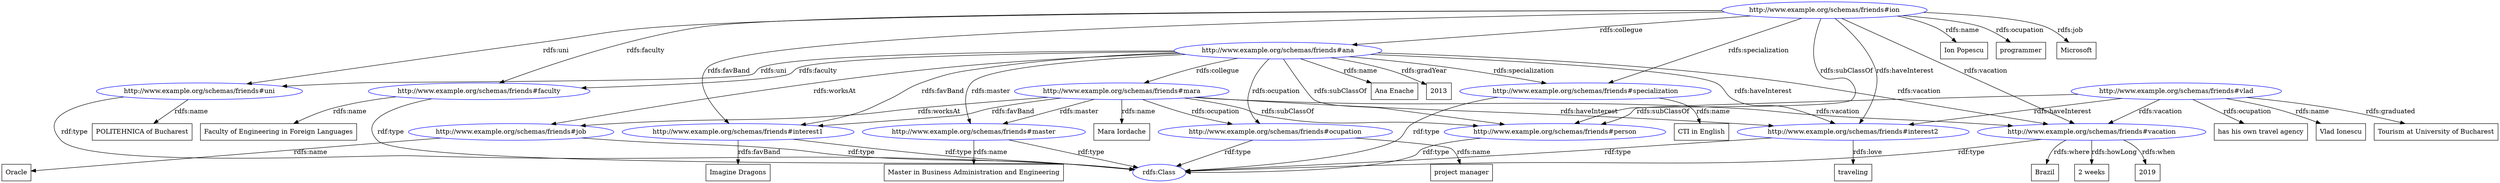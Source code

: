 digraph {
  charset="utf-8";

  // Edges
  "Rhttp://www.example.org/schemas/friends#person" -> "Rhttp://www.w3.org/2000/01/rdf-schema#Class" [label="rdf:type"];
  "Rhttp://www.example.org/schemas/friends#master" -> "Rhttp://www.w3.org/2000/01/rdf-schema#Class" [label="rdf:type"];
  "Rhttp://www.example.org/schemas/friends#master" -> "LMaster in Business Administration and Engineering" [label="rdfs:name"];
  "Rhttp://www.example.org/schemas/friends#uni" -> "Rhttp://www.w3.org/2000/01/rdf-schema#Class" [label="rdf:type"];
  "Rhttp://www.example.org/schemas/friends#uni" -> "LPOLITEHNICA of Bucharest" [label="rdfs:name"];
  "Rhttp://www.example.org/schemas/friends#faculty" -> "Rhttp://www.w3.org/2000/01/rdf-schema#Class" [label="rdf:type"];
  "Rhttp://www.example.org/schemas/friends#faculty" -> "LFaculty of Engineering in Foreign Languages" [label="rdfs:name"];
  "Rhttp://www.example.org/schemas/friends#specialization" -> "Rhttp://www.w3.org/2000/01/rdf-schema#Class" [label="rdf:type"];
  "Rhttp://www.example.org/schemas/friends#specialization" -> "LCTI in English" [label="rdfs:name"];
  "Rhttp://www.example.org/schemas/friends#ocupation" -> "Rhttp://www.w3.org/2000/01/rdf-schema#Class" [label="rdf:type"];
  "Rhttp://www.example.org/schemas/friends#ocupation" -> "Lproject manager" [label="rdfs:name"];
  "Rhttp://www.example.org/schemas/friends#job" -> "Rhttp://www.w3.org/2000/01/rdf-schema#Class" [label="rdf:type"];
  "Rhttp://www.example.org/schemas/friends#job" -> LOracle [label="rdfs:name"];
  "Rhttp://www.example.org/schemas/friends#interest1" -> "Rhttp://www.w3.org/2000/01/rdf-schema#Class" [label="rdf:type"];
  "Rhttp://www.example.org/schemas/friends#interest1" -> "LImagine Dragons" [label="rdfs:favBand"];
  "Rhttp://www.example.org/schemas/friends#interest2" -> "Rhttp://www.w3.org/2000/01/rdf-schema#Class" [label="rdf:type"];
  "Rhttp://www.example.org/schemas/friends#interest2" -> Ltraveling [label="rdfs:love"];
  "Rhttp://www.example.org/schemas/friends#vacation" -> "Rhttp://www.w3.org/2000/01/rdf-schema#Class" [label="rdf:type"];
  "Rhttp://www.example.org/schemas/friends#vacation" -> L2019 [label="rdfs:when"];
  "Rhttp://www.example.org/schemas/friends#vacation" -> LBrazil [label="rdfs:where"];
  "Rhttp://www.example.org/schemas/friends#vacation" -> "L2 weeks" [label="rdfs:howLong"];
  "Rhttp://www.example.org/schemas/friends#ion" -> "Rhttp://www.example.org/schemas/friends#person" [label="rdfs:subClassOf"];
  "Rhttp://www.example.org/schemas/friends#ion" -> "LIon Popescu" [label="rdfs:name"];
  "Rhttp://www.example.org/schemas/friends#ion" -> Lprogrammer [label="rdfs:ocupation"];
  "Rhttp://www.example.org/schemas/friends#ion" -> LMicrosoft [label="rdfs:job"];
  "Rhttp://www.example.org/schemas/friends#ion" -> "Rhttp://www.example.org/schemas/friends#ana" [label="rdfs:collegue"];
  "Rhttp://www.example.org/schemas/friends#ion" -> "Rhttp://www.example.org/schemas/friends#uni" [label="rdfs:uni"];
  "Rhttp://www.example.org/schemas/friends#ion" -> "Rhttp://www.example.org/schemas/friends#faculty" [label="rdfs:faculty"];
  "Rhttp://www.example.org/schemas/friends#ion" -> "Rhttp://www.example.org/schemas/friends#specialization" [label="rdfs:specialization"];
  "Rhttp://www.example.org/schemas/friends#ion" -> "Rhttp://www.example.org/schemas/friends#interest1" [label="rdfs:favBand"];
  "Rhttp://www.example.org/schemas/friends#ion" -> "Rhttp://www.example.org/schemas/friends#interest2" [label="rdfs:haveInterest"];
  "Rhttp://www.example.org/schemas/friends#ion" -> "Rhttp://www.example.org/schemas/friends#vacation" [label="rdfs:vacation"];
  "Rhttp://www.example.org/schemas/friends#ana" -> "Rhttp://www.example.org/schemas/friends#person" [label="rdfs:subClassOf"];
  "Rhttp://www.example.org/schemas/friends#ana" -> "LAna Enache" [label="rdfs:name"];
  "Rhttp://www.example.org/schemas/friends#ana" -> L2013 [label="rdfs:gradYear"];
  "Rhttp://www.example.org/schemas/friends#ana" -> "Rhttp://www.example.org/schemas/friends#mara" [label="rdfs:collegue"];
  "Rhttp://www.example.org/schemas/friends#ana" -> "Rhttp://www.example.org/schemas/friends#uni" [label="rdfs:uni"];
  "Rhttp://www.example.org/schemas/friends#ana" -> "Rhttp://www.example.org/schemas/friends#faculty" [label="rdfs:faculty"];
  "Rhttp://www.example.org/schemas/friends#ana" -> "Rhttp://www.example.org/schemas/friends#specialization" [label="rdfs:specialization"];
  "Rhttp://www.example.org/schemas/friends#ana" -> "Rhttp://www.example.org/schemas/friends#master" [label="rdfs:master"];
  "Rhttp://www.example.org/schemas/friends#ana" -> "Rhttp://www.example.org/schemas/friends#ocupation" [label="rdfs:ocupation"];
  "Rhttp://www.example.org/schemas/friends#ana" -> "Rhttp://www.example.org/schemas/friends#job" [label="rdfs:worksAt"];
  "Rhttp://www.example.org/schemas/friends#ana" -> "Rhttp://www.example.org/schemas/friends#interest1" [label="rdfs:favBand"];
  "Rhttp://www.example.org/schemas/friends#ana" -> "Rhttp://www.example.org/schemas/friends#interest2" [label="rdfs:haveInterest"];
  "Rhttp://www.example.org/schemas/friends#ana" -> "Rhttp://www.example.org/schemas/friends#vacation" [label="rdfs:vacation"];
  "Rhttp://www.example.org/schemas/friends#mara" -> "Rhttp://www.example.org/schemas/friends#person" [label="rdfs:subClassOf"];
  "Rhttp://www.example.org/schemas/friends#mara" -> "LMara Iordache" [label="rdfs:name"];
  "Rhttp://www.example.org/schemas/friends#mara" -> "Rhttp://www.example.org/schemas/friends#master" [label="rdfs:master"];
  "Rhttp://www.example.org/schemas/friends#mara" -> "Rhttp://www.example.org/schemas/friends#ocupation" [label="rdfs:ocupation"];
  "Rhttp://www.example.org/schemas/friends#mara" -> "Rhttp://www.example.org/schemas/friends#job" [label="rdfs:worksAt"];
  "Rhttp://www.example.org/schemas/friends#mara" -> "Rhttp://www.example.org/schemas/friends#interest1" [label="rdfs:favBand"];
  "Rhttp://www.example.org/schemas/friends#mara" -> "Rhttp://www.example.org/schemas/friends#interest2" [label="rdfs:haveInterest"];
  "Rhttp://www.example.org/schemas/friends#mara" -> "Rhttp://www.example.org/schemas/friends#vacation" [label="rdfs:vacation"];
  "Rhttp://www.example.org/schemas/friends#vlad" -> "Rhttp://www.example.org/schemas/friends#person" [label="rdfs:subClassOf"];
  "Rhttp://www.example.org/schemas/friends#vlad" -> "LVlad Ionescu" [label="rdfs:name"];
  "Rhttp://www.example.org/schemas/friends#vlad" -> "LTourism at University of Bucharest" [label="rdfs:graduated"];
  "Rhttp://www.example.org/schemas/friends#vlad" -> "Lhas his own travel agency" [label="rdfs:ocupation"];
  "Rhttp://www.example.org/schemas/friends#vlad" -> "Rhttp://www.example.org/schemas/friends#interest2" [label="rdfs:haveInterest"];
  "Rhttp://www.example.org/schemas/friends#vlad" -> "Rhttp://www.example.org/schemas/friends#vacation" [label="rdfs:vacation"];

  // Nodes
  "L2 weeks" [label="2 weeks",shape=record];
  L2013 [label=2013,shape=record];
  L2019 [label=2019,shape=record];
  "LAna Enache" [label="Ana Enache",shape=record];
  LBrazil [label=Brazil,shape=record];
  "LCTI in English" [label="CTI in English",shape=record];
  "LFaculty of Engineering in Foreign Languages" [label="Faculty of Engineering in Foreign Languages",shape=record];
  "LImagine Dragons" [label="Imagine Dragons",shape=record];
  "LIon Popescu" [label="Ion Popescu",shape=record];
  "LMara Iordache" [label="Mara Iordache",shape=record];
  "LMaster in Business Administration and Engineering" [label="Master in Business Administration and Engineering",shape=record];
  LMicrosoft [label=Microsoft,shape=record];
  LOracle [label=Oracle,shape=record];
  "LPOLITEHNICA of Bucharest" [label="POLITEHNICA of Bucharest",shape=record];
  "LTourism at University of Bucharest" [label="Tourism at University of Bucharest",shape=record];
  "LVlad Ionescu" [label="Vlad Ionescu",shape=record];
  "Lhas his own travel agency" [label="has his own travel agency",shape=record];
  Lprogrammer [label=programmer,shape=record];
  "Lproject manager" [label="project manager",shape=record];
  Ltraveling [label=traveling,shape=record];
  "Rhttp://www.example.org/schemas/friends#ana" [URL="http://www.example.org/schemas/friends#ana",label="http://www.example.org/schemas/friends#ana",shape=ellipse,color=blue];
  "Rhttp://www.example.org/schemas/friends#faculty" [URL="http://www.example.org/schemas/friends#faculty",label="http://www.example.org/schemas/friends#faculty",shape=ellipse,color=blue];
  "Rhttp://www.example.org/schemas/friends#interest1" [URL="http://www.example.org/schemas/friends#interest1",label="http://www.example.org/schemas/friends#interest1",shape=ellipse,color=blue];
  "Rhttp://www.example.org/schemas/friends#interest2" [URL="http://www.example.org/schemas/friends#interest2",label="http://www.example.org/schemas/friends#interest2",shape=ellipse,color=blue];
  "Rhttp://www.example.org/schemas/friends#ion" [URL="http://www.example.org/schemas/friends#ion",label="http://www.example.org/schemas/friends#ion",shape=ellipse,color=blue];
  "Rhttp://www.example.org/schemas/friends#job" [URL="http://www.example.org/schemas/friends#job",label="http://www.example.org/schemas/friends#job",shape=ellipse,color=blue];
  "Rhttp://www.example.org/schemas/friends#mara" [URL="http://www.example.org/schemas/friends#mara",label="http://www.example.org/schemas/friends#mara",shape=ellipse,color=blue];
  "Rhttp://www.example.org/schemas/friends#master" [URL="http://www.example.org/schemas/friends#master",label="http://www.example.org/schemas/friends#master",shape=ellipse,color=blue];
  "Rhttp://www.example.org/schemas/friends#ocupation" [URL="http://www.example.org/schemas/friends#ocupation",label="http://www.example.org/schemas/friends#ocupation",shape=ellipse,color=blue];
  "Rhttp://www.example.org/schemas/friends#person" [URL="http://www.example.org/schemas/friends#person",label="http://www.example.org/schemas/friends#person",shape=ellipse,color=blue];
  "Rhttp://www.example.org/schemas/friends#specialization" [URL="http://www.example.org/schemas/friends#specialization",label="http://www.example.org/schemas/friends#specialization",shape=ellipse,color=blue];
  "Rhttp://www.example.org/schemas/friends#uni" [URL="http://www.example.org/schemas/friends#uni",label="http://www.example.org/schemas/friends#uni",shape=ellipse,color=blue];
  "Rhttp://www.example.org/schemas/friends#vacation" [URL="http://www.example.org/schemas/friends#vacation",label="http://www.example.org/schemas/friends#vacation",shape=ellipse,color=blue];
  "Rhttp://www.example.org/schemas/friends#vlad" [URL="http://www.example.org/schemas/friends#vlad",label="http://www.example.org/schemas/friends#vlad",shape=ellipse,color=blue];
  "Rhttp://www.w3.org/2000/01/rdf-schema#Class" [URL="http://www.w3.org/2000/01/rdf-schema#Class",label="rdfs:Class",shape=ellipse,color=blue];
}
